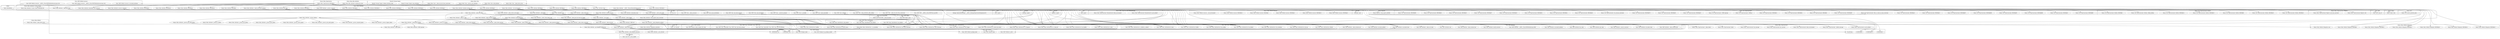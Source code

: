 digraph {
graph [overlap=false]
subgraph cluster_warnings {
	label="warnings";
	"warnings::import";
}
subgraph cluster_Moose_Exporter {
	label="Moose::Exporter";
	"Moose::Exporter::setup_import_methods";
}
subgraph cluster_XSLoader {
	label="XSLoader";
	"XSLoader::load";
}
subgraph cluster_Class_MOP_Mixin_HasMethods {
	label="Class::MOP::Mixin::HasMethods";
	"Class::MOP::Mixin::HasMethods::has_method";
	"Class::MOP::Mixin::HasMethods::add_method";
	"Class::MOP::Mixin::HasMethods::get_method";
}
subgraph cluster_Moose_Util_TypeConstraints {
	label="Moose::Util::TypeConstraints";
	"Moose::Util::TypeConstraints::BEGIN@688";
	"Moose::Util::TypeConstraints::BEGIN@39";
	"Moose::Util::TypeConstraints::BEGIN@608";
	"Moose::Util::TypeConstraints::BEGIN@667";
	"Moose::Util::TypeConstraints::BEGIN@12";
	"Moose::Util::TypeConstraints::BEGIN@13";
	"Moose::Util::TypeConstraints::BEGIN@38";
	"Moose::Util::TypeConstraints::BEGIN@3";
	"Moose::Util::TypeConstraints::find_or_create_isa_type_constraint";
	"Moose::Util::TypeConstraints::BEGIN@42";
	"Moose::Util::TypeConstraints::BEGIN@11";
	"Moose::Util::TypeConstraints::CORE:qr";
	"Moose::Util::TypeConstraints::CORE:regcomp";
	"Moose::Util::TypeConstraints::BEGIN@33";
	"Moose::Util::TypeConstraints::BEGIN@35";
	"Moose::Util::TypeConstraints::BEGIN@672";
	"Moose::Util::TypeConstraints::list_all_type_constraints";
	"Moose::Util::TypeConstraints::BEGIN@36";
	"Moose::Util::TypeConstraints::BEGIN@41";
	"Moose::Util::TypeConstraints::BEGIN@34";
	"Moose::Util::TypeConstraints::BEGIN@10";
	"Moose::Util::TypeConstraints::BEGIN@37";
	"Moose::Util::TypeConstraints::BEGIN@32";
	"Moose::Util::TypeConstraints::BEGIN@40";
	"Moose::Util::TypeConstraints::BEGIN@661";
	"Moose::Util::TypeConstraints::BEGIN@68";
	"Moose::Util::TypeConstraints::BEGIN@31";
}
subgraph cluster_Moose {
	label="Moose";
	"Moose::BEGIN@30";
}
subgraph cluster_Moose_Util_TypeConstraints_Builtins {
	label="Moose::Util::TypeConstraints::Builtins";
	"Moose::Util::TypeConstraints::Builtins::BEGIN@12";
	"Moose::Util::TypeConstraints::Builtins::BEGIN@10";
	"Moose::Util::TypeConstraints::Builtins::BEGIN@9";
	"Moose::Util::TypeConstraints::Builtins::BEGIN@13";
	"Moose::Util::TypeConstraints::Builtins::BEGIN@14";
	"Moose::Util::TypeConstraints::Builtins::define_builtins";
	"Moose::Util::TypeConstraints::Builtins::BEGIN@2";
}
subgraph cluster_Moose_Meta_TypeConstraint_Parameterized {
	label="Moose::Meta::TypeConstraint::Parameterized";
	"Moose::Meta::TypeConstraint::Parameterized::can_be_inlined";
	"Moose::Meta::TypeConstraint::Parameterized::inline_environment";
}
subgraph cluster_Moose_Meta_TypeConstraint_Registry {
	label="Moose::Meta::TypeConstraint::Registry";
	"Moose::Meta::TypeConstraint::Registry::new";
	"Moose::Meta::TypeConstraint::Registry::get_type_constraint";
}
subgraph cluster_Moose_Meta_Mixin_AttributeCore {
	label="Moose::Meta::Mixin::AttributeCore";
	"Moose::Meta::Mixin::AttributeCore::has_trigger";
	"Moose::Meta::Mixin::AttributeCore::should_auto_deref";
	"Moose::Meta::Mixin::AttributeCore::type_constraint";
	"Moose::Meta::Mixin::AttributeCore::is_required";
	"Moose::Meta::Mixin::AttributeCore::should_coerce";
	"Moose::Meta::Mixin::AttributeCore::has_handles";
	"Moose::Meta::Mixin::AttributeCore::is_lazy";
	"Moose::Meta::Mixin::AttributeCore::handles";
	"Moose::Meta::Mixin::AttributeCore::_isa_metadata";
	"Moose::Meta::Mixin::AttributeCore::is_weak_ref";
	"Moose::Meta::Mixin::AttributeCore::has_type_constraint";
}
subgraph cluster_Try_Tiny {
	label="Try::Tiny";
	"Try::Tiny::try";
}
subgraph cluster_Moose_Meta_Role_Attribute {
	label="Moose::Meta::Role::Attribute";
	"Moose::Meta::Role::Attribute::attribute_for_class";
}
subgraph cluster_B {
	label="B";
	"B::BEGIN@30";
	"B::BEGIN@237";
	"B::BEGIN@12";
	"B::perlstring";
}
subgraph cluster_Scalar_Util {
	label="Scalar::Util";
	"Scalar::Util::blessed";
}
subgraph cluster_UNIVERSAL {
	label="UNIVERSAL";
	"UNIVERSAL::isa";
	"UNIVERSAL::can";
}
subgraph cluster_Moose_Meta_Class {
	label="Moose::Meta::Class";
	"Moose::Meta::Class::_process_new_attribute";
	"Moose::Meta::Class::add_attribute";
	"Moose::Meta::Class::_inline_throw_error";
	"Moose::Meta::Class::_inline_init_attr_from_constructor";
}
subgraph cluster_MooseX_Storage_Engine {
	label="MooseX::Storage::Engine";
	"MooseX::Storage::Engine::map_attributes";
	"MooseX::Storage::Engine::collapse_attribute_value";
}
subgraph cluster_PerlFu_Job_ProcessXML {
	label="PerlFu::Job::ProcessXML";
	"PerlFu::Job::ProcessXML::_build_document";
}
subgraph cluster_Class_MOP_Method_Accessor {
	label="Class::MOP::Method::Accessor";
	"Class::MOP::Method::Accessor::__ANON__[Class/MOP/Method/Accessor.pm:154]";
	"Class::MOP::Method::Accessor::associated_attribute";
	"Class::MOP::Method::Accessor::__ANON__[Class/MOP/Method/Accessor.pm:120]";
}
subgraph cluster_Class_MOP_Object {
	label="Class::MOP::Object";
	"Class::MOP::Object::meta";
}
subgraph cluster_Class_Load_XS {
	label="Class::Load::XS";
	"Class::Load::XS::is_class_loaded";
}
subgraph cluster_base {
	label="base";
	"base::import";
}
subgraph cluster_Moose_Util {
	label="Moose::Util";
	"Moose::Util::resolve_metatrait_alias";
}
subgraph cluster_strict {
	label="strict";
	"strict::import";
}
subgraph cluster_Class_MOP_Instance {
	label="Class::MOP::Instance";
	"Class::MOP::Instance::inline_weaken_slot_value";
}
subgraph cluster_Class_MOP_Class {
	label="Class::MOP::Class";
	"Class::MOP::Class::__ANON__[Class/MOP/Class.pm:892]";
	"Class::MOP::Class::_inline_init_attr_from_constructor";
	"Class::MOP::Class::make_immutable";
	"Class::MOP::Class::initialize";
	"Class::MOP::Class::is_mutable";
	"Class::MOP::Class::get_all_attributes";
	"Class::MOP::Class::_fixup_attributes_after_rebless";
	"Class::MOP::Class::_construct_instance";
	"Class::MOP::Class::get_meta_instance";
	"Class::MOP::Class::get_all_methods";
	"Class::MOP::Class::_inline_accessors";
}
subgraph cluster_Class_MOP {
	label="Class::MOP";
	"Class::MOP::class_of";
}
subgraph cluster_Moose_Meta_Attribute_Custom_Moose {
	label="Moose::Meta::Attribute::Custom::Moose";
	"Moose::Meta::Attribute::Custom::Moose::BEGIN@1283";
}
subgraph cluster_Moose_Meta_Method {
	label="Moose::Meta::Method";
	"Moose::Meta::Method::_inline_throw_error";
}
subgraph cluster_Exporter {
	label="Exporter";
	"Exporter::import";
}
subgraph cluster_Class_MOP_Class_Immutable_Class_MOP_Class {
	label="Class::MOP::Class::Immutable::Class::MOP::Class";
	"Class::MOP::Class::Immutable::Class::MOP::Class::get_meta_instance";
	"Class::MOP::Class::Immutable::Class::MOP::Class::get_all_attributes";
}
subgraph cluster_Class_MOP_Attribute {
	label="Class::MOP::Attribute";
	"Class::MOP::Attribute::_inline_instance_has";
	"Class::MOP::Attribute::_inline_instance_get";
	"Class::MOP::Attribute::install_accessors";
	"Class::MOP::Attribute::associated_methods";
	"Class::MOP::Attribute::associate_method";
	"Class::MOP::Attribute::has_value";
	"Class::MOP::Attribute::_inline_instance_set";
	"Class::MOP::Attribute::_process_accessors";
	"Class::MOP::Attribute::get_value";
	"Class::MOP::Attribute::set_initial_value";
	"Class::MOP::Attribute::_inline_set_value";
	"Class::MOP::Attribute::new";
	"Class::MOP::Attribute::__ANON__[Class/MOP/Attribute.pm:398]";
	"Class::MOP::Attribute::associated_class";
}
subgraph cluster_Moose_Object {
	label="Moose::Object";
	"Moose::Object::does";
}
subgraph cluster_Package_DeprecationManager {
	label="Package::DeprecationManager";
	"Package::DeprecationManager::__ANON__[Package/DeprecationManager.pm:61]";
}
subgraph cluster_Class_MOP_Package {
	label="Class::MOP::Package";
	"Class::MOP::Package::name";
	"Class::MOP::Package::has_package_symbol";
}
subgraph cluster_Class_MOP_Mixin_AttributeCore {
	label="Class::MOP::Mixin::AttributeCore";
	"Class::MOP::Mixin::AttributeCore::has_default";
	"Class::MOP::Mixin::AttributeCore::default";
	"Class::MOP::Mixin::AttributeCore::name";
	"Class::MOP::Mixin::AttributeCore::init_arg";
	"Class::MOP::Mixin::AttributeCore::has_builder";
	"Class::MOP::Mixin::AttributeCore::has_initializer";
	"Class::MOP::Mixin::AttributeCore::is_default_a_coderef";
	"Class::MOP::Mixin::AttributeCore::builder";
}
subgraph cluster_Moose_Meta_Attribute {
	label="Moose::Meta::Attribute";
	"Moose::Meta::Attribute::_inline_throw_error";
	"Moose::Meta::Attribute::_inline_generate_default";
	"Moose::Meta::Attribute::_make_delegation_method";
	"Moose::Meta::Attribute::_process_options";
	"Moose::Meta::Attribute::_error_thrower";
	"Moose::Meta::Attribute::_inline_return_auto_deref";
	"Moose::Meta::Attribute::CORE:match";
	"Moose::Meta::Attribute::_process_lazy_option";
	"Moose::Meta::Attribute::BEGIN@20";
	"Moose::Meta::Attribute::_get_delegate_method_list";
	"Moose::Meta::Attribute::BEGIN@3";
	"Moose::Meta::Attribute::interpolate_class";
	"Moose::Meta::Attribute::install_delegation";
	"Moose::Meta::Attribute::delegation_metaclass";
	"Moose::Meta::Attribute::BEGIN@10";
	"Moose::Meta::Attribute::_process_required_option";
	"Moose::Meta::Attribute::_check_associated_methods";
	"Moose::Meta::Attribute::_writer_value_needs_copy";
	"Moose::Meta::Attribute::CORE:regcomp";
	"Moose::Meta::Attribute::_inline_set_value";
	"Moose::Meta::Attribute::BEGIN@23";
	"Moose::Meta::Attribute::_call_builder";
	"Moose::Meta::Attribute::get_value";
	"Moose::Meta::Attribute::BEGIN@11";
	"Moose::Meta::Attribute::_process_accessors";
	"Moose::Meta::Attribute::new";
	"Moose::Meta::Attribute::_inline_get_old_value_for_trigger";
	"Moose::Meta::Attribute::_inline_init_from_default";
	"Moose::Meta::Attribute::_process_trigger_option";
	"Moose::Meta::Attribute::_process_lazy_build_option";
	"Moose::Meta::Attribute::verify_against_type_constraint";
	"Moose::Meta::Attribute::BEGIN@25";
	"Moose::Meta::Attribute::accessor_metaclass";
	"Moose::Meta::Attribute::_process_is_option";
	"Moose::Meta::Attribute::BEGIN@14";
	"Moose::Meta::Attribute::initialize_instance_slot";
	"Moose::Meta::Attribute::_inline_check_coercion";
	"Moose::Meta::Attribute::_inline_init_slot";
	"Moose::Meta::Attribute::_process_isa_option";
	"Moose::Meta::Attribute::interpolate_class_and_new";
	"Moose::Meta::Attribute::_auto_deref";
	"Moose::Meta::Attribute::_canonicalize_handles";
	"Moose::Meta::Attribute::BEGIN@27";
	"Moose::Meta::Attribute::_inline_tc_code";
	"Moose::Meta::Attribute::_eval_environment";
	"Moose::Meta::Attribute::BEGIN@21";
	"Moose::Meta::Attribute::BEGIN@13";
	"Moose::Meta::Attribute::BEGIN@24";
	"Moose::Meta::Attribute::does";
	"Moose::Meta::Attribute::__ANON__[Moose/Meta/Attribute.pm:45]";
	"Moose::Meta::Attribute::BEGIN@15";
	"Moose::Meta::Attribute::BEGIN@16";
	"Moose::Meta::Attribute::_inline_check_lazy";
	"Moose::Meta::Attribute::_process_does_option";
	"Moose::Meta::Attribute::_inline_weaken_value";
	"Moose::Meta::Attribute::_process_coerce_option";
	"Moose::Meta::Attribute::_find_delegate_metaclass";
	"Moose::Meta::Attribute::CORE:sort";
	"Moose::Meta::Attribute::_inline_trigger";
	"Moose::Meta::Attribute::install_accessors";
	"Moose::Meta::Attribute::_inline_get_value";
	"Moose::Meta::Attribute::_inline_check_constraint";
	"Moose::Meta::Attribute::BEGIN@22";
	"Moose::Meta::Attribute::BEGIN@17";
	"Moose::Meta::Attribute::_coerce_and_verify";
	"Moose::Meta::Attribute::BEGIN@18";
	"Moose::Meta::Attribute::_process_auto_deref_option";
	"Moose::Meta::Attribute::_inline_check_required";
}
subgraph cluster_Moose_Meta_Method_Accessor {
	label="Moose::Meta::Method::Accessor";
	"Moose::Meta::Method::Accessor::BEGIN@11";
	"Moose::Meta::Method::Accessor::BEGIN@3";
	"Moose::Meta::Method::Accessor::BEGIN@10";
	"Moose::Meta::Method::Accessor::BEGIN@13";
	"Moose::Meta::Method::Accessor::_eval_environment";
	"Moose::Meta::Method::Accessor::BEGIN@15";
}
subgraph cluster_Class_MOP_Method {
	label="Class::MOP::Method";
	"Class::MOP::Method::name";
	"Class::MOP::Method::is_stub";
	"Class::MOP::Method::package_name";
}
subgraph cluster_Moose_Meta_TypeConstraint {
	label="Moose::Meta::TypeConstraint";
	"Moose::Meta::TypeConstraint::has_message";
	"Moose::Meta::TypeConstraint::has_coercion";
	"Moose::Meta::TypeConstraint::_inline_check";
	"Moose::Meta::TypeConstraint::inline_environment";
	"Moose::Meta::TypeConstraint::check";
	"Moose::Meta::TypeConstraint::_default_message";
	"Moose::Meta::TypeConstraint::can_be_inlined";
}
subgraph cluster_Moose_Meta_Method_Delegation {
	label="Moose::Meta::Method::Delegation";
	"Moose::Meta::Method::Delegation::BEGIN@3";
	"Moose::Meta::Method::Delegation::BEGIN@11";
	"Moose::Meta::Method::Delegation::BEGIN@13";
	"Moose::Meta::Method::Delegation::BEGIN@10";
	"Moose::Meta::Method::Delegation::new";
	"Moose::Meta::Method::Delegation::BEGIN@14";
	"Moose::Meta::Method::Delegation::BEGIN@16";
}
subgraph cluster_Moose_Meta_TypeCoercion {
	label="Moose::Meta::TypeCoercion";
	"Moose::Meta::TypeCoercion::BEGIN@14";
}
"Moose::Meta::Attribute::_inline_generate_default" -> "Moose::Meta::Attribute::_inline_throw_error";
"Moose::Meta::Attribute::_inline_check_constraint" -> "Moose::Meta::Attribute::_inline_throw_error";
"Moose::Meta::Method::_inline_throw_error" -> "Moose::Meta::Attribute::_inline_throw_error";
"Moose::Meta::Attribute::_inline_check_required" -> "Moose::Meta::Attribute::_inline_throw_error";
"Moose::Meta::Attribute::BEGIN@24" -> "Moose::Util::TypeConstraints::BEGIN@608";
"Moose::Meta::Attribute::BEGIN@22" -> "Moose::Meta::Method::Delegation::BEGIN@10";
"Moose::Meta::Attribute::install_delegation" -> "Moose::Meta::Attribute::_make_delegation_method";
"Moose::Meta::Attribute::_inline_check_constraint" -> "Moose::Meta::TypeConstraint::_inline_check";
"Moose::Meta::Attribute::_inline_init_from_default" -> "Class::MOP::Mixin::AttributeCore::has_default";
"Moose::Meta::Attribute::_eval_environment" -> "Class::MOP::Mixin::AttributeCore::has_default";
"Moose::Meta::Attribute::_inline_generate_default" -> "Class::MOP::Mixin::AttributeCore::has_default";
"Moose::Meta::Attribute::initialize_instance_slot" -> "Class::MOP::Mixin::AttributeCore::has_default";
"Moose::Meta::Attribute::get_value" -> "Class::MOP::Mixin::AttributeCore::has_default";
"Moose::Meta::Attribute::does" -> "Try::Tiny::try";
"Moose::Meta::TypeCoercion::BEGIN@14" -> "Moose::Meta::Attribute::BEGIN@3";
"Moose::Meta::Attribute::interpolate_class_and_new" -> "Moose::Meta::Attribute::interpolate_class";
"Moose::Meta::Attribute::_get_delegate_method_list" -> "Class::MOP::Method::package_name";
"Moose::Meta::Attribute::initialize_instance_slot" -> "Moose::Meta::Mixin::AttributeCore::is_lazy";
"Moose::Meta::Attribute::_inline_check_lazy" -> "Moose::Meta::Mixin::AttributeCore::is_lazy";
"Moose::Meta::Attribute::get_value" -> "Moose::Meta::Mixin::AttributeCore::is_lazy";
"Moose::Meta::Attribute::BEGIN@15" -> "Exporter::import";
"Moose::Meta::Attribute::BEGIN@17" -> "Exporter::import";
"Moose::Meta::Attribute::BEGIN@14" -> "Exporter::import";
"Moose::Meta::Attribute::BEGIN@16" -> "Exporter::import";
"Moose::Meta::Class::add_attribute" -> "Moose::Meta::Attribute::_check_associated_methods";
"Moose::Meta::TypeCoercion::BEGIN@14" -> "Moose::Meta::Attribute::BEGIN@23";
"Moose::Meta::Attribute::_inline_generate_default" -> "Class::MOP::Mixin::AttributeCore::builder";
"Moose::Meta::Attribute::_call_builder" -> "Class::MOP::Mixin::AttributeCore::builder";
"Moose::Meta::Attribute::BEGIN@21" -> "Moose::Meta::Method::Accessor::BEGIN@11";
"Moose::Meta::Attribute::BEGIN@24" -> "Moose::Util::TypeConstraints::BEGIN@38";
"Moose::Meta::TypeCoercion::BEGIN@14" -> "Moose::Meta::Attribute::BEGIN@11";
"Class::MOP::Attribute::install_accessors" -> "Moose::Meta::Attribute::_process_accessors";
"Moose::Meta::Attribute::BEGIN@24" -> "Class::MOP::Class::is_mutable";
"Moose::Meta::Attribute::BEGIN@24" -> "Moose::Util::TypeConstraints::Builtins::BEGIN@14";
"Class::MOP::Attribute::__ANON__[Class/MOP/Attribute.pm:398]" -> "Moose::Meta::Attribute::accessor_metaclass";
"Moose::Meta::Attribute::_inline_check_lazy" -> "Class::MOP::Attribute::_inline_instance_has";
"Moose::Meta::Class::_process_new_attribute" -> "Moose::Meta::Attribute::interpolate_class_and_new";
"Moose::Meta::Role::Attribute::attribute_for_class" -> "Moose::Meta::Attribute::interpolate_class_and_new";
"Moose::Meta::Attribute::_eval_environment" -> "Moose::Meta::TypeConstraint::Parameterized::inline_environment";
"Moose::Meta::Attribute::BEGIN@24" -> "Moose::Util::TypeConstraints::Builtins::BEGIN@2";
"Moose::Meta::Attribute::_inline_return_auto_deref" -> "Moose::Meta::Attribute::_auto_deref";
"Moose::Meta::Method::Accessor::_eval_environment" -> "Moose::Meta::Attribute::_eval_environment";
"Moose::Meta::Attribute::BEGIN@24" -> "Moose::Util::TypeConstraints::BEGIN@39";
"Moose::Meta::Attribute::BEGIN@24" -> "Moose::Util::TypeConstraints::BEGIN@13";
"Moose::Meta::Attribute::_inline_throw_error" -> "B::perlstring";
"Moose::Meta::Attribute::_inline_generate_default" -> "B::perlstring";
"Moose::Meta::Attribute::new" -> "Class::MOP::Class::get_all_attributes";
"Moose::Meta::Attribute::_process_isa_option" -> "Scalar::Util::blessed";
"Moose::Meta::Attribute::_inline_generate_default" -> "Class::MOP::Mixin::AttributeCore::is_default_a_coderef";
"Moose::Meta::Attribute::_find_delegate_metaclass" -> "Class::Load::XS::is_class_loaded";
"Moose::Meta::Attribute::_inline_get_value" -> "Moose::Meta::Attribute::_inline_check_lazy";
"Moose::Meta::Attribute::BEGIN@21" -> "Moose::Meta::Method::Accessor::BEGIN@15";
"Moose::Meta::Attribute::_inline_init_from_default" -> "Moose::Meta::Attribute::_inline_weaken_value";
"Moose::Meta::Attribute::_inline_set_value" -> "Moose::Meta::Attribute::_inline_weaken_value";
"Moose::Meta::Attribute::_call_builder" -> "PerlFu::Job::ProcessXML::_build_document";
"Moose::Meta::Attribute::BEGIN@24" -> "Moose::Util::TypeConstraints::Builtins::define_builtins";
"Moose::Meta::Attribute::new" -> "Class::MOP::Object::meta";
"Moose::Meta::Attribute::_process_isa_option" -> "Moose::Util::TypeConstraints::find_or_create_isa_type_constraint";
"Moose::Meta::Attribute::_inline_set_value" -> "Moose::Meta::Attribute::_inline_trigger";
"Moose::Meta::Attribute::BEGIN@24" -> "Moose::Util::TypeConstraints::CORE:regcomp";
"Moose::Meta::Attribute::_inline_init_from_default" -> "Moose::Meta::Attribute::_inline_check_constraint";
"Moose::Meta::Attribute::_inline_tc_code" -> "Moose::Meta::Attribute::_inline_check_constraint";
"Moose::Meta::Attribute::BEGIN@24" -> "Moose::Util::TypeConstraints::BEGIN@37";
"Moose::Meta::Attribute::_inline_init_from_default" -> "Moose::Meta::Attribute::_inline_generate_default";
"Moose::Meta::Attribute::_inline_init_from_default" -> "Class::MOP::Mixin::AttributeCore::has_builder";
"Moose::Meta::Attribute::_inline_generate_default" -> "Class::MOP::Mixin::AttributeCore::has_builder";
"Moose::Meta::Attribute::initialize_instance_slot" -> "Class::MOP::Mixin::AttributeCore::has_builder";
"Moose::Meta::Attribute::get_value" -> "Class::MOP::Mixin::AttributeCore::has_builder";
"Moose::Meta::Attribute::BEGIN@13" -> "B::BEGIN@12";
"Moose::Meta::Attribute::BEGIN@24" -> "Class::MOP::class_of";
"Moose::Meta::Attribute::BEGIN@24" -> "Moose::Util::TypeConstraints::Builtins::BEGIN@13";
"Moose::Meta::Attribute::BEGIN@24" -> "Moose::Exporter::setup_import_methods";
"Moose::Meta::Attribute::_process_accessors" -> "Class::MOP::Package::has_package_symbol";
"Moose::Meta::Attribute::_canonicalize_handles" -> "Moose::Meta::Attribute::_get_delegate_method_list";
"Moose::Meta::Attribute::BEGIN@24" -> "Moose::Util::TypeConstraints::BEGIN@35";
"Moose::Meta::Attribute::_make_delegation_method" -> "Moose::Meta::Method::Delegation::new";
"Moose::Meta::Attribute::BEGIN@24" -> "Moose::Util::TypeConstraints::list_all_type_constraints";
"Moose::Meta::Attribute::install_delegation" -> "Class::MOP::Method::name";
"Moose::Meta::Attribute::_get_delegate_method_list" -> "Class::MOP::Method::name";
"Moose::Meta::Attribute::_process_accessors" -> "Class::MOP::Mixin::HasMethods::has_method";
"Moose::Meta::Attribute::_inline_throw_error" -> "UNIVERSAL::can";
"Moose::Meta::Attribute::install_delegation" -> "UNIVERSAL::can";
"Moose::Meta::Attribute::_call_builder" -> "UNIVERSAL::can";
"Moose::Meta::Attribute::BEGIN@24" -> "Moose::Util::TypeConstraints::BEGIN@661";
"Class::MOP::Class::_fixup_attributes_after_rebless" -> "Moose::Meta::Attribute::get_value";
"MooseX::Storage::Engine::collapse_attribute_value" -> "Moose::Meta::Attribute::get_value";
"Moose::BEGIN@30" -> "Moose::Meta::Attribute::new";
"Moose::Meta::Attribute::interpolate_class_and_new" -> "Moose::Meta::Attribute::new";
"Moose::Meta::Attribute::BEGIN@27" -> "base::import";
"Moose::Meta::Attribute::_inline_check_lazy" -> "Moose::Meta::Attribute::_inline_init_from_default";
"Moose::Meta::Attribute::_process_options" -> "Moose::Meta::Attribute::_process_lazy_build_option";
"Moose::Meta::Attribute::_process_options" -> "Moose::Meta::Attribute::_process_is_option";
"Moose::Meta::Attribute::_inline_get_old_value_for_trigger" -> "Moose::Meta::Mixin::AttributeCore::has_trigger";
"Moose::Meta::Attribute::_eval_environment" -> "Moose::Meta::Mixin::AttributeCore::has_trigger";
"Moose::Meta::Attribute::_inline_trigger" -> "Moose::Meta::Mixin::AttributeCore::has_trigger";
"Moose::Meta::Attribute::BEGIN@13" -> "B::BEGIN@30";
"Moose::Meta::Attribute::BEGIN@11" -> "warnings::import";
"Moose::Meta::Attribute::BEGIN@24" -> "Moose::Meta::TypeConstraint::Registry::get_type_constraint";
"Moose::Meta::Attribute::install_delegation" -> "Moose::Meta::Attribute::_canonicalize_handles";
"Moose::Meta::Attribute::BEGIN@24" -> "Moose::Util::TypeConstraints::BEGIN@31";
"Moose::Meta::Attribute::initialize_instance_slot" -> "Moose::Meta::Mixin::AttributeCore::is_required";
"Moose::Meta::Attribute::_inline_check_required" -> "Moose::Meta::Mixin::AttributeCore::is_required";
"Moose::Meta::Attribute::_process_accessors" -> "Class::MOP::Method::Accessor::associated_attribute";
"Moose::Meta::Attribute::_eval_environment" -> "Moose::Meta::TypeConstraint::Parameterized::can_be_inlined";
"Moose::Meta::TypeCoercion::BEGIN@14" -> "Moose::Meta::Attribute::BEGIN@16";
"Moose::Meta::Attribute::install_accessors" -> "Class::MOP::Attribute::install_accessors";
"Moose::Meta::Attribute::_eval_environment" -> "Moose::Meta::TypeConstraint::inline_environment";
"Moose::Meta::Attribute::_eval_environment" -> "Moose::Meta::TypeConstraint::can_be_inlined";
"Moose::Meta::Attribute::_inline_check_constraint" -> "Moose::Meta::TypeConstraint::can_be_inlined";
"Moose::Meta::Attribute::BEGIN@24" -> "Moose::Util::TypeConstraints::Builtins::BEGIN@12";
"Moose::Meta::Attribute::BEGIN@24" -> "Moose::Util::TypeConstraints::BEGIN@10";
"Moose::Meta::Attribute::_inline_throw_error" -> "Class::MOP::Package::name";
"Moose::Meta::Attribute::_make_delegation_method" -> "Class::MOP::Package::name";
"Moose::Meta::Attribute::install_delegation" -> "Class::MOP::Package::name";
"Moose::Meta::Attribute::_process_options" -> "Moose::Meta::Attribute::_process_does_option";
"Moose::Meta::Attribute::BEGIN@24" -> "Moose::Util::TypeConstraints::BEGIN@40";
"Moose::Meta::Attribute::BEGIN@22" -> "Moose::Meta::Method::Delegation::BEGIN@16";
"Moose::Meta::Attribute::_check_associated_methods" -> "Class::MOP::Attribute::associated_methods";
"Moose::Meta::Attribute::BEGIN@24" -> "Moose::Util::TypeConstraints::BEGIN@3";
"Moose::Meta::Attribute::_find_delegate_metaclass" -> "Class::MOP::Class::initialize";
"Moose::Meta::Attribute::_process_accessors" -> "Class::MOP::Method::is_stub";
"Moose::Meta::Attribute::install_delegation" -> "Moose::Meta::Attribute::CORE:sort";
"Moose::Meta::Attribute::new" -> "Moose::Meta::Attribute::CORE:sort";
"Moose::Meta::Attribute::initialize_instance_slot" -> "Class::MOP::Attribute::set_initial_value";
"Moose::Meta::Attribute::get_value" -> "Class::MOP::Attribute::set_initial_value";
"Moose::Meta::Attribute::BEGIN@21" -> "Moose::Meta::Method::Accessor::BEGIN@13";
"Moose::Meta::Attribute::_inline_weaken_value" -> "Class::MOP::Class::get_meta_instance";
"Moose::Meta::Attribute::BEGIN@21" -> "Moose::Meta::Method::Accessor::BEGIN@3";
"Moose::Meta::TypeCoercion::BEGIN@14" -> "Moose::Meta::Attribute::BEGIN@22";
"Moose::Meta::Attribute::install_accessors" -> "Moose::Meta::Mixin::AttributeCore::has_handles";
"Moose::Meta::Attribute::BEGIN@24" -> "Moose::Util::TypeConstraints::BEGIN@34";
"Moose::Meta::Attribute::initialize_instance_slot" -> "Moose::Meta::Attribute::_coerce_and_verify";
"Moose::Meta::Attribute::get_value" -> "Moose::Meta::Attribute::_coerce_and_verify";
"Moose::Meta::Attribute::BEGIN@10" -> "strict::import";
"Moose::Meta::Attribute::_inline_set_value" -> "Moose::Meta::Attribute::_inline_check_required";
"Moose::Meta::Attribute::_inline_throw_error" -> "Moose::Meta::Attribute::_error_thrower";
"Moose::Meta::Attribute::get_value" -> "Class::MOP::Attribute::has_value";
"Moose::Meta::Attribute::_inline_get_value" -> "Moose::Meta::Attribute::_inline_return_auto_deref";
"Moose::Meta::Attribute::_process_options" -> "Moose::Meta::Attribute::_process_lazy_option";
"Moose::Meta::Attribute::_canonicalize_handles" -> "Moose::Meta::Attribute::CORE:match";
"Moose::Meta::Attribute::install_delegation" -> "Moose::Meta::Attribute::CORE:match";
"Moose::Meta::Attribute::_process_lazy_build_option" -> "Moose::Meta::Attribute::CORE:match";
"Moose::Meta::TypeCoercion::BEGIN@14" -> "Moose::Meta::Attribute::BEGIN@20";
"Moose::Meta::Attribute::verify_against_type_constraint" -> "Moose::Meta::Mixin::AttributeCore::has_type_constraint";
"Moose::Meta::Attribute::_eval_environment" -> "Moose::Meta::Mixin::AttributeCore::has_type_constraint";
"Moose::Meta::Attribute::_inline_check_constraint" -> "Moose::Meta::Mixin::AttributeCore::has_type_constraint";
"Moose::Meta::Attribute::_inline_init_from_default" -> "Moose::Meta::Mixin::AttributeCore::has_type_constraint";
"Moose::Meta::Attribute::_canonicalize_handles" -> "Moose::Meta::Mixin::AttributeCore::has_type_constraint";
"Moose::Meta::Attribute::_coerce_and_verify" -> "Moose::Meta::Mixin::AttributeCore::has_type_constraint";
"Moose::Meta::Attribute::install_accessors" -> "Moose::Meta::Attribute::install_delegation";
"Moose::Meta::Attribute::BEGIN@24" -> "Moose::Util::TypeConstraints::BEGIN@36";
"Moose::Meta::TypeCoercion::BEGIN@14" -> "Moose::Meta::Attribute::BEGIN@10";
"Moose::Meta::Attribute::BEGIN@24" -> "Moose::Meta::TypeConstraint::Registry::new";
"Moose::Meta::Attribute::_process_options" -> "Moose::Meta::Attribute::_process_required_option";
"Moose::Meta::Attribute::_canonicalize_handles" -> "Moose::Meta::Attribute::CORE:regcomp";
"Class::MOP::Class::_inline_init_attr_from_constructor" -> "Moose::Meta::Attribute::_inline_set_value";
"Moose::Meta::Class::_inline_init_attr_from_constructor" -> "Moose::Meta::Attribute::_inline_set_value";
"Class::MOP::Method::Accessor::__ANON__[Class/MOP/Method/Accessor.pm:120]" -> "Moose::Meta::Attribute::_inline_set_value";
"Moose::Meta::Attribute::initialize_instance_slot" -> "Class::MOP::Mixin::AttributeCore::init_arg";
"Moose::Meta::Attribute::new" -> "Class::MOP::Mixin::AttributeCore::init_arg";
"Moose::Meta::Attribute::_inline_get_value" -> "Class::MOP::Attribute::_inline_instance_get";
"Moose::Meta::Attribute::_inline_weaken_value" -> "Class::MOP::Instance::inline_weaken_slot_value";
"Moose::Meta::Attribute::get_value" -> "Moose::Meta::Attribute::_call_builder";
"Moose::Meta::Attribute::verify_against_type_constraint" -> "Moose::Meta::TypeConstraint::check";
"Moose::Meta::Attribute::_inline_set_value" -> "Moose::Meta::Attribute::_inline_get_old_value_for_trigger";
"Moose::Meta::Attribute::_process_options" -> "Moose::Meta::Attribute::_process_trigger_option";
"Moose::Meta::Attribute::BEGIN@24" -> "Moose::Util::TypeConstraints::CORE:qr";
"Moose::Meta::TypeCoercion::BEGIN@14" -> "Moose::Meta::Attribute::BEGIN@25";
"Class::MOP::Class::_fixup_attributes_after_rebless" -> "Moose::Meta::Attribute::initialize_instance_slot";
"Class::MOP::Class::_construct_instance" -> "Moose::Meta::Attribute::initialize_instance_slot";
"Moose::Meta::Attribute::BEGIN@13" -> "B::BEGIN@237";
"Moose::Meta::Attribute::_inline_init_from_default" -> "Moose::Meta::Attribute::_inline_init_slot";
"Moose::Meta::Attribute::install_delegation" -> "Class::MOP::Mixin::HasMethods::get_method";
"Moose::Meta::Attribute::_process_accessors" -> "Class::MOP::Mixin::HasMethods::get_method";
"Moose::Meta::Attribute::_process_accessors" -> "Class::MOP::Attribute::_process_accessors";
"Moose::Meta::Attribute::_inline_set_value" -> "Moose::Meta::Attribute::_inline_tc_code";
"Moose::Meta::Attribute::BEGIN@20" -> "Package::DeprecationManager::__ANON__[Package/DeprecationManager.pm:61]";
"Moose::Meta::TypeCoercion::BEGIN@14" -> "Moose::Meta::Attribute::BEGIN@21";
"Moose::Meta::Attribute::install_delegation" -> "Class::MOP::Attribute::associate_method";
"Moose::Meta::Attribute::_eval_environment" -> "Moose::Meta::TypeConstraint::has_message";
"Moose::Meta::TypeCoercion::BEGIN@14" -> "Moose::Meta::Attribute::BEGIN@15";
"Moose::Meta::Attribute::BEGIN@24" -> "Moose::Util::TypeConstraints::BEGIN@11";
"Moose::Meta::Attribute::BEGIN@22" -> "Moose::Meta::Method::Delegation::BEGIN@13";
"Moose::Meta::Attribute::_eval_environment" -> "Moose::Meta::TypeConstraint::_default_message";
"Moose::Meta::Attribute::BEGIN@24" -> "Moose::Util::TypeConstraints::Builtins::BEGIN@9";
"Moose::Meta::Attribute::_process_options" -> "Moose::Meta::Attribute::_process_coerce_option";
"Moose::Meta::Attribute::verify_against_type_constraint" -> "Moose::Meta::Mixin::AttributeCore::type_constraint";
"Moose::Meta::Attribute::_eval_environment" -> "Moose::Meta::Mixin::AttributeCore::type_constraint";
"Moose::Meta::Attribute::_inline_check_constraint" -> "Moose::Meta::Mixin::AttributeCore::type_constraint";
"Moose::Meta::Attribute::BEGIN@22" -> "Moose::Meta::Method::Delegation::BEGIN@3";
"Moose::Meta::Attribute::_canonicalize_handles" -> "Moose::Meta::Mixin::AttributeCore::handles";
"Moose::Meta::Attribute::BEGIN@13" -> "XSLoader::load";
"Class::MOP::Method::Accessor::__ANON__[Class/MOP/Method/Accessor.pm:154]" -> "Moose::Meta::Attribute::_inline_get_value";
"Class::MOP::Method::Accessor::__ANON__[Class/MOP/Method/Accessor.pm:120]" -> "Moose::Meta::Attribute::_inline_get_value";
"Moose::Meta::Attribute::BEGIN@24" -> "Moose::Util::TypeConstraints::BEGIN@33";
"Moose::Meta::Attribute::_eval_environment" -> "Class::MOP::Mixin::AttributeCore::default";
"Moose::Meta::Attribute::initialize_instance_slot" -> "Class::MOP::Mixin::AttributeCore::default";
"Moose::Meta::TypeCoercion::BEGIN@14" -> "Moose::Meta::Attribute::BEGIN@17";
"Moose::Meta::Attribute::new" -> "Class::MOP::Class::Immutable::Class::MOP::Class::get_all_attributes";
"Moose::Meta::TypeCoercion::BEGIN@14" -> "Moose::Meta::Attribute::Custom::Moose::BEGIN@1283";
"Moose::Meta::Attribute::BEGIN@24" -> "Moose::Util::TypeConstraints::Builtins::BEGIN@10";
"Moose::Meta::Attribute::does" -> "Moose::Object::does";
"Moose::Meta::Attribute::new" -> "Moose::Meta::Attribute::_process_options";
"Moose::Meta::Attribute::BEGIN@24" -> "Moose::Util::TypeConstraints::BEGIN@12";
"Moose::Meta::Attribute::BEGIN@24" -> "Class::MOP::Class::make_immutable";
"Moose::Meta::Attribute::BEGIN@21" -> "Moose::Meta::Method::Accessor::BEGIN@10";
"Moose::Meta::Attribute::_find_delegate_metaclass" -> "Moose::Meta::Mixin::AttributeCore::_isa_metadata";
"Moose::Meta::Attribute::_make_delegation_method" -> "Moose::Meta::Attribute::delegation_metaclass";
"Moose::Meta::Attribute::_inline_set_value" -> "Moose::Meta::Attribute::_writer_value_needs_copy";
"Moose::Meta::Attribute::_inline_throw_error" -> "Moose::Meta::Class::_inline_throw_error";
"Moose::Meta::Attribute::_eval_environment" -> "Class::MOP::Mixin::AttributeCore::has_initializer";
"Moose::Meta::Attribute::_inline_init_slot" -> "Class::MOP::Mixin::AttributeCore::has_initializer";
"Moose::Meta::Attribute::_get_delegate_method_list" -> "UNIVERSAL::isa";
"Moose::Meta::Attribute::install_delegation" -> "UNIVERSAL::isa";
"Moose::Meta::Attribute::_process_accessors" -> "UNIVERSAL::isa";
"Moose::Meta::Attribute::BEGIN@22" -> "Moose::Meta::Method::Delegation::BEGIN@11";
"Moose::Meta::Attribute::_inline_throw_error" -> "Class::MOP::Attribute::associated_class";
"Moose::Meta::Attribute::_eval_environment" -> "Class::MOP::Attribute::associated_class";
"Moose::Meta::Attribute::install_delegation" -> "Class::MOP::Attribute::associated_class";
"Moose::Meta::Attribute::_make_delegation_method" -> "Class::MOP::Attribute::associated_class";
"Moose::Meta::Attribute::_error_thrower" -> "Class::MOP::Attribute::associated_class";
"Moose::Meta::Attribute::_process_accessors" -> "Class::MOP::Attribute::associated_class";
"Moose::Meta::Attribute::_inline_weaken_value" -> "Class::MOP::Attribute::associated_class";
"Moose::Meta::Attribute::_coerce_and_verify" -> "Moose::Meta::Attribute::verify_against_type_constraint";
"Moose::Meta::TypeCoercion::BEGIN@14" -> "Moose::Meta::Attribute::BEGIN@14";
"Moose::Meta::Attribute::_inline_weaken_value" -> "Class::MOP::Class::Immutable::Class::MOP::Class::get_meta_instance";
"Moose::Meta::Attribute::BEGIN@24" -> "Moose::Util::TypeConstraints::BEGIN@672";
"Moose::Meta::Attribute::_eval_environment" -> "Moose::Meta::TypeConstraint::has_coercion";
"Moose::Meta::Attribute::_inline_init_from_default" -> "Moose::Meta::Attribute::_inline_check_coercion";
"Moose::Meta::Attribute::_inline_tc_code" -> "Moose::Meta::Attribute::_inline_check_coercion";
"Moose::Meta::Attribute::_process_options" -> "Moose::Meta::Attribute::_process_isa_option";
"Moose::Meta::Attribute::BEGIN@24" -> "Moose::Util::TypeConstraints::BEGIN@41";
"Moose::Meta::Attribute::install_delegation" -> "Class::MOP::Mixin::HasMethods::add_method";
"Moose::Meta::TypeCoercion::BEGIN@14" -> "Moose::Meta::Attribute::BEGIN@27";
"Moose::Meta::Attribute::BEGIN@24" -> "Moose::Util::TypeConstraints::BEGIN@667";
"Moose::Meta::TypeCoercion::BEGIN@14" -> "Moose::Meta::Attribute::BEGIN@13";
"Moose::Meta::Attribute::__ANON__[Moose/Meta/Attribute.pm:45]" -> "Moose::Util::resolve_metatrait_alias";
"Moose::Meta::TypeCoercion::BEGIN@14" -> "Moose::Meta::Attribute::BEGIN@24";
"MooseX::Storage::Engine::map_attributes" -> "Moose::Meta::Attribute::does";
"Try::Tiny::try" -> "Moose::Meta::Attribute::__ANON__[Moose/Meta/Attribute.pm:45]";
"Moose::Meta::Attribute::_coerce_and_verify" -> "Moose::Meta::Mixin::AttributeCore::should_coerce";
"Moose::Meta::Attribute::_inline_check_coercion" -> "Moose::Meta::Mixin::AttributeCore::should_coerce";
"Moose::Meta::Attribute::_writer_value_needs_copy" -> "Moose::Meta::Mixin::AttributeCore::should_coerce";
"Moose::Meta::Attribute::new" -> "Class::MOP::Attribute::new";
"Moose::Meta::Attribute::_inline_throw_error" -> "Class::MOP::Mixin::AttributeCore::name";
"Moose::Meta::Attribute::_inline_generate_default" -> "Class::MOP::Mixin::AttributeCore::name";
"Moose::Meta::Attribute::_process_accessors" -> "Class::MOP::Mixin::AttributeCore::name";
"Moose::Meta::Attribute::_inline_check_constraint" -> "Class::MOP::Mixin::AttributeCore::name";
"Moose::Meta::Attribute::_inline_weaken_value" -> "Class::MOP::Mixin::AttributeCore::name";
"Moose::Meta::Attribute::_inline_check_required" -> "Class::MOP::Mixin::AttributeCore::name";
"Moose::Meta::Attribute::BEGIN@22" -> "Moose::Meta::Method::Delegation::BEGIN@14";
"Moose::Meta::Attribute::_inline_init_slot" -> "Class::MOP::Attribute::_inline_instance_set";
"Moose::Meta::Attribute::_inline_set_value" -> "Class::MOP::Attribute::_inline_set_value";
"Moose::Meta::Attribute::BEGIN@24" -> "Moose::Util::TypeConstraints::BEGIN@32";
"Moose::Meta::Attribute::initialize_instance_slot" -> "Moose::Meta::Mixin::AttributeCore::is_weak_ref";
"Moose::Meta::Attribute::_inline_weaken_value" -> "Moose::Meta::Mixin::AttributeCore::is_weak_ref";
"Moose::Meta::Attribute::BEGIN@24" -> "Moose::Util::TypeConstraints::BEGIN@688";
"Moose::Meta::Attribute::_auto_deref" -> "Moose::Meta::Mixin::AttributeCore::should_auto_deref";
"Moose::Meta::Attribute::get_value" -> "Moose::Meta::Mixin::AttributeCore::should_auto_deref";
"Moose::Meta::Attribute::_get_delegate_method_list" -> "Moose::Meta::Attribute::_find_delegate_metaclass";
"Moose::Meta::Attribute::BEGIN@24" -> "Moose::Util::TypeConstraints::BEGIN@42";
"Moose::Meta::Attribute::get_value" -> "Class::MOP::Attribute::get_value";
"Class::MOP::Class::__ANON__[Class/MOP/Class.pm:892]" -> "Moose::Meta::Attribute::install_accessors";
"Class::MOP::Class::_inline_accessors" -> "Moose::Meta::Attribute::install_accessors";
"Moose::Meta::Attribute::_get_delegate_method_list" -> "Class::MOP::Class::get_all_methods";
"Moose::Meta::Attribute::_process_options" -> "Moose::Meta::Attribute::_process_auto_deref_option";
"Moose::Meta::TypeCoercion::BEGIN@14" -> "Moose::Meta::Attribute::BEGIN@18";
"Moose::Meta::Attribute::BEGIN@24" -> "Moose::Util::TypeConstraints::BEGIN@68";
}
